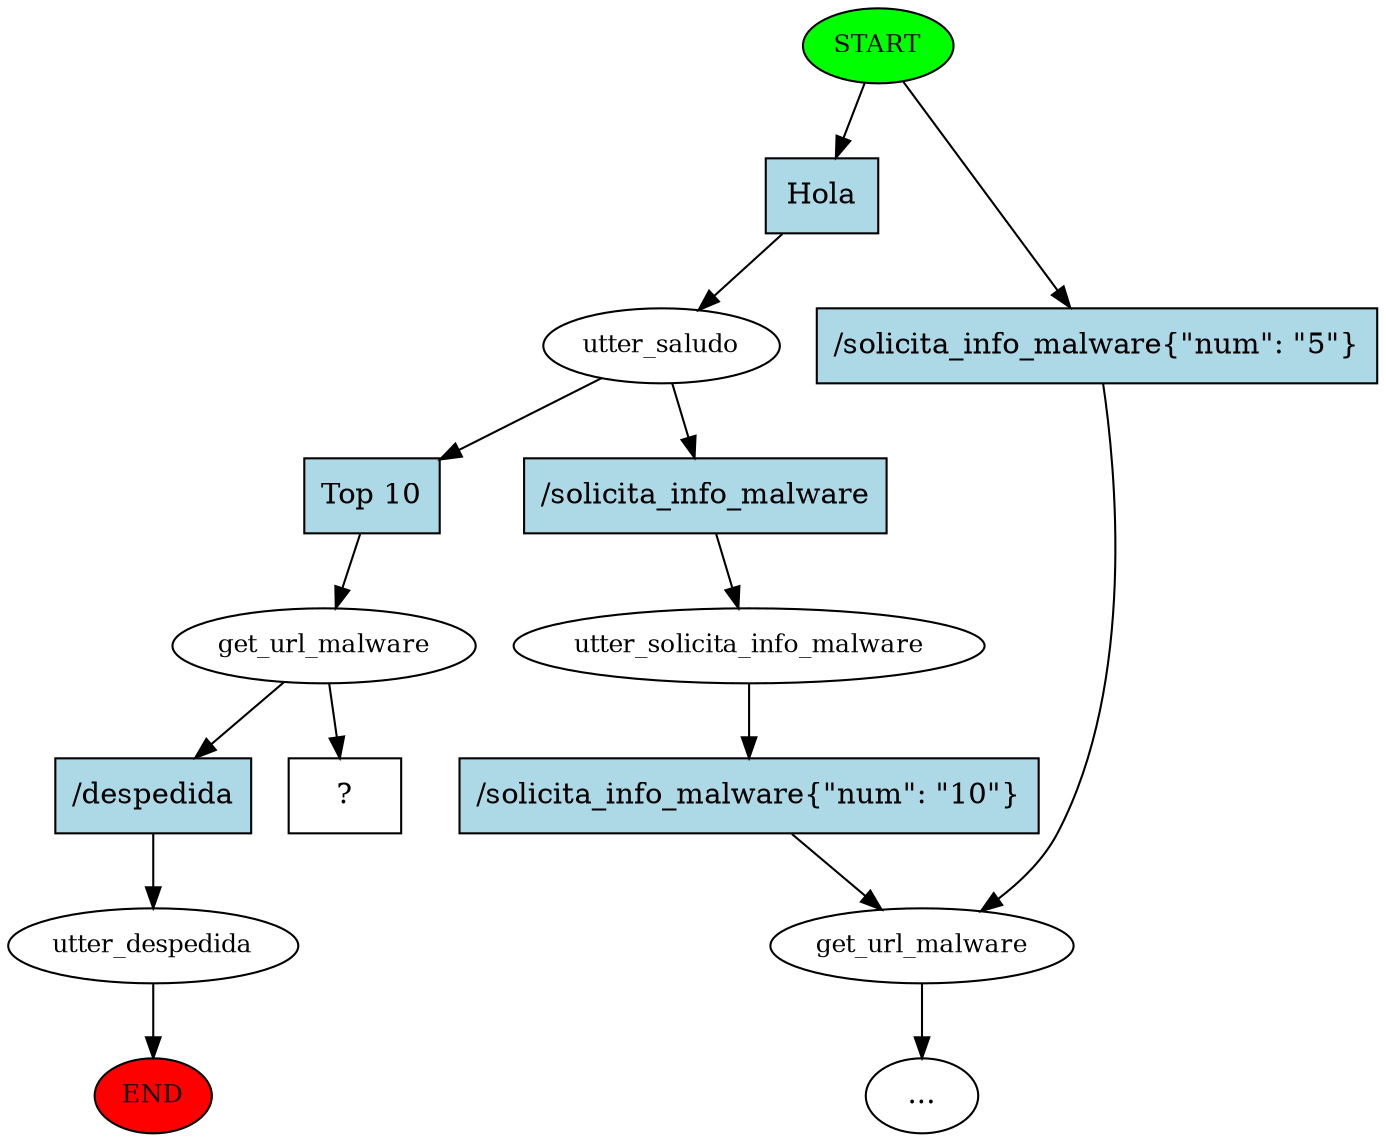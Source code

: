 digraph  {
0 [class="start active", fillcolor=green, fontsize=12, label=START, style=filled];
"-1" [class=end, fillcolor=red, fontsize=12, label=END, style=filled];
1 [class=active, fontsize=12, label=utter_saludo];
2 [class="", fontsize=12, label=utter_solicita_info_malware];
3 [class="", fontsize=12, label=get_url_malware];
5 [class=active, fontsize=12, label=get_url_malware];
6 [class="", fontsize=12, label=utter_despedida];
"-4" [class=ellipsis, label="..."];
10 [class="intent dashed active", label="  ?  ", shape=rect];
11 [class="intent active", fillcolor=lightblue, label=Hola, shape=rect, style=filled];
12 [class=intent, fillcolor=lightblue, label="/solicita_info_malware{\"num\": \"5\"}", shape=rect, style=filled];
13 [class=intent, fillcolor=lightblue, label="/solicita_info_malware", shape=rect, style=filled];
14 [class="intent active", fillcolor=lightblue, label="Top 10", shape=rect, style=filled];
15 [class=intent, fillcolor=lightblue, label="/solicita_info_malware{\"num\": \"10\"}", shape=rect, style=filled];
16 [class=intent, fillcolor=lightblue, label="/despedida", shape=rect, style=filled];
0 -> 11  [class=active, key=0];
0 -> 12  [class="", key=0];
1 -> 13  [class="", key=0];
1 -> 14  [class=active, key=0];
2 -> 15  [class="", key=0];
3 -> "-4"  [class="", key=NONE, label=""];
5 -> 10  [class=active, key=NONE, label=""];
5 -> 16  [class="", key=0];
6 -> "-1"  [class="", key=NONE, label=""];
11 -> 1  [class=active, key=0];
12 -> 3  [class="", key=0];
13 -> 2  [class="", key=0];
14 -> 5  [class=active, key=0];
15 -> 3  [class="", key=0];
16 -> 6  [class="", key=0];
}
